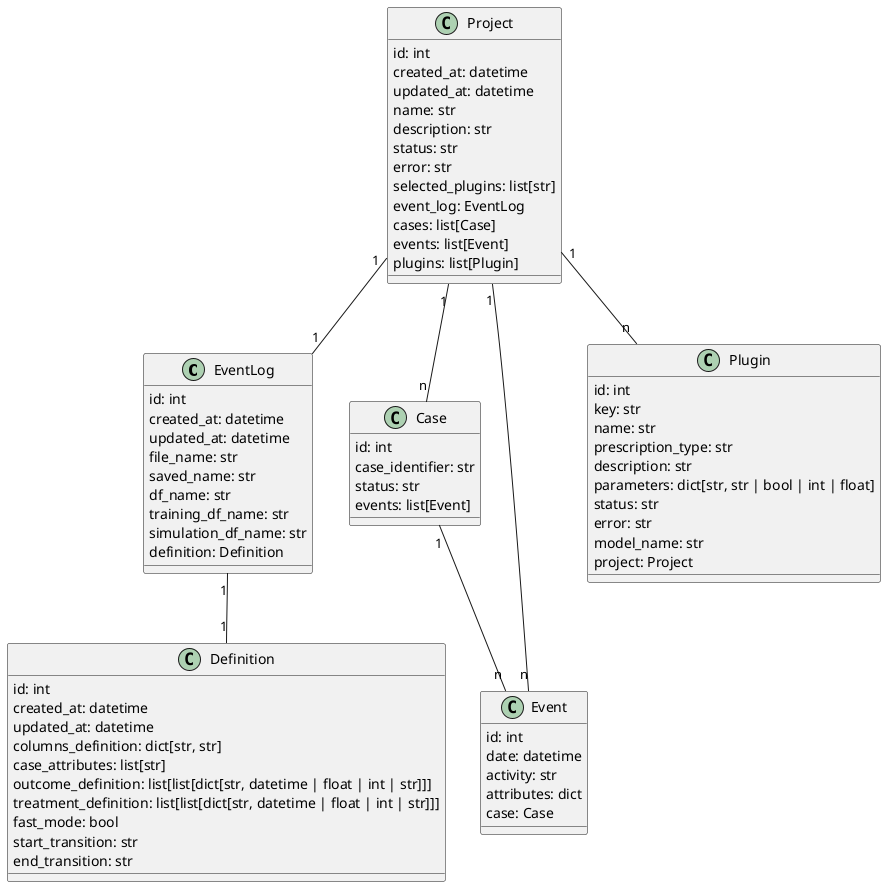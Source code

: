 @startuml core-classes

class EventLog {
    id: int
    created_at: datetime
    updated_at: datetime
    file_name: str
    saved_name: str
    df_name: str
    training_df_name: str
    simulation_df_name: str
    definition: Definition
}

class Definition {
    id: int
    created_at: datetime
    updated_at: datetime
    columns_definition: dict[str, str]
    case_attributes: list[str]
    outcome_definition: list[list[dict[str, datetime | float | int | str]]]
    treatment_definition: list[list[dict[str, datetime | float | int | str]]]
    fast_mode: bool
    start_transition: str
    end_transition: str
}

class Project {
    id: int
    created_at: datetime
    updated_at: datetime
    name: str
    description: str
    status: str
    error: str
    selected_plugins: list[str]
    event_log: EventLog
    cases: list[Case]
    events: list[Event]
    plugins: list[Plugin]
}

class Case{
    id: int
    case_identifier: str
    status: str
    events: list[Event]
}

class Event{
    id: int
    date: datetime
    activity: str
    attributes: dict
    case: Case
}

class Plugin {
    id: int
    key: str
    name: str
    prescription_type: str
    description: str
    parameters: dict[str, str | bool | int | float]
    status: str
    error: str
    model_name: str
    project: Project
}

EventLog "1" -- "1" Definition
Project "1" -- "1" EventLog
Project "1" -- "n" Case
Project "1" -- "n" Event
Case "1" -- "n" Event
Project "1" -- "n" Plugin

@enduml
